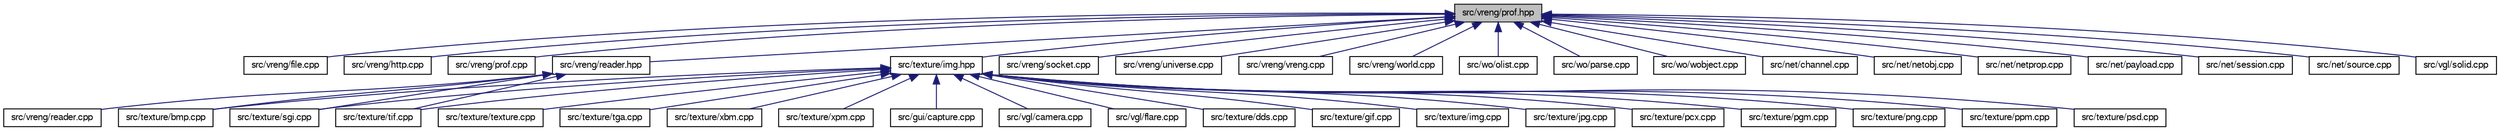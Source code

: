 digraph "src/vreng/prof.hpp"
{
 // LATEX_PDF_SIZE
  bgcolor="transparent";
  edge [fontname="FreeSans",fontsize="10",labelfontname="FreeSans",labelfontsize="10"];
  node [fontname="FreeSans",fontsize="10",shape=record];
  Node1 [label="src/vreng/prof.hpp",height=0.2,width=0.4,color="black", fillcolor="grey75", style="filled", fontcolor="black",tooltip=" "];
  Node1 -> Node2 [dir="back",color="midnightblue",fontsize="10",style="solid",fontname="FreeSans"];
  Node2 [label="src/vreng/file.cpp",height=0.2,width=0.4,color="black",URL="$a00023.html",tooltip=" "];
  Node1 -> Node3 [dir="back",color="midnightblue",fontsize="10",style="solid",fontname="FreeSans"];
  Node3 [label="src/vreng/http.cpp",height=0.2,width=0.4,color="black",URL="$a00035.html",tooltip=" "];
  Node1 -> Node4 [dir="back",color="midnightblue",fontsize="10",style="solid",fontname="FreeSans"];
  Node4 [label="src/vreng/prof.cpp",height=0.2,width=0.4,color="black",URL="$a00068.html",tooltip=" "];
  Node1 -> Node5 [dir="back",color="midnightblue",fontsize="10",style="solid",fontname="FreeSans"];
  Node5 [label="src/vreng/reader.hpp",height=0.2,width=0.4,color="black",URL="$a00077.html",tooltip=" "];
  Node5 -> Node6 [dir="back",color="midnightblue",fontsize="10",style="solid",fontname="FreeSans"];
  Node6 [label="src/vreng/reader.cpp",height=0.2,width=0.4,color="black",URL="$a00074.html",tooltip=" "];
  Node5 -> Node7 [dir="back",color="midnightblue",fontsize="10",style="solid",fontname="FreeSans"];
  Node7 [label="src/texture/bmp.cpp",height=0.2,width=0.4,color="black",URL="$a01025.html",tooltip=" "];
  Node5 -> Node8 [dir="back",color="midnightblue",fontsize="10",style="solid",fontname="FreeSans"];
  Node8 [label="src/texture/sgi.cpp",height=0.2,width=0.4,color="black",URL="$a01064.html",tooltip=" "];
  Node5 -> Node9 [dir="back",color="midnightblue",fontsize="10",style="solid",fontname="FreeSans"];
  Node9 [label="src/texture/tif.cpp",height=0.2,width=0.4,color="black",URL="$a01076.html",tooltip=" "];
  Node1 -> Node10 [dir="back",color="midnightblue",fontsize="10",style="solid",fontname="FreeSans"];
  Node10 [label="src/vreng/socket.cpp",height=0.2,width=0.4,color="black",URL="$a00086.html",tooltip=" "];
  Node1 -> Node11 [dir="back",color="midnightblue",fontsize="10",style="solid",fontname="FreeSans"];
  Node11 [label="src/vreng/universe.cpp",height=0.2,width=0.4,color="black",URL="$a00125.html",tooltip=" "];
  Node1 -> Node12 [dir="back",color="midnightblue",fontsize="10",style="solid",fontname="FreeSans"];
  Node12 [label="src/vreng/vreng.cpp",height=0.2,width=0.4,color="black",URL="$a00140.html",tooltip=" "];
  Node1 -> Node13 [dir="back",color="midnightblue",fontsize="10",style="solid",fontname="FreeSans"];
  Node13 [label="src/vreng/world.cpp",height=0.2,width=0.4,color="black",URL="$a00146.html",tooltip=" "];
  Node1 -> Node14 [dir="back",color="midnightblue",fontsize="10",style="solid",fontname="FreeSans"];
  Node14 [label="src/wo/olist.cpp",height=0.2,width=0.4,color="black",URL="$a00629.html",tooltip=" "];
  Node1 -> Node15 [dir="back",color="midnightblue",fontsize="10",style="solid",fontname="FreeSans"];
  Node15 [label="src/wo/parse.cpp",height=0.2,width=0.4,color="black",URL="$a00635.html",tooltip=" "];
  Node1 -> Node16 [dir="back",color="midnightblue",fontsize="10",style="solid",fontname="FreeSans"];
  Node16 [label="src/wo/wobject.cpp",height=0.2,width=0.4,color="black",URL="$a00863.html",tooltip=" "];
  Node1 -> Node17 [dir="back",color="midnightblue",fontsize="10",style="solid",fontname="FreeSans"];
  Node17 [label="src/net/channel.cpp",height=0.2,width=0.4,color="black",URL="$a00869.html",tooltip=" "];
  Node1 -> Node18 [dir="back",color="midnightblue",fontsize="10",style="solid",fontname="FreeSans"];
  Node18 [label="src/net/netobj.cpp",height=0.2,width=0.4,color="black",URL="$a00881.html",tooltip=" "];
  Node1 -> Node19 [dir="back",color="midnightblue",fontsize="10",style="solid",fontname="FreeSans"];
  Node19 [label="src/net/netprop.cpp",height=0.2,width=0.4,color="black",URL="$a00887.html",tooltip=" "];
  Node1 -> Node20 [dir="back",color="midnightblue",fontsize="10",style="solid",fontname="FreeSans"];
  Node20 [label="src/net/payload.cpp",height=0.2,width=0.4,color="black",URL="$a00899.html",tooltip=" "];
  Node1 -> Node21 [dir="back",color="midnightblue",fontsize="10",style="solid",fontname="FreeSans"];
  Node21 [label="src/net/session.cpp",height=0.2,width=0.4,color="black",URL="$a00917.html",tooltip=" "];
  Node1 -> Node22 [dir="back",color="midnightblue",fontsize="10",style="solid",fontname="FreeSans"];
  Node22 [label="src/net/source.cpp",height=0.2,width=0.4,color="black",URL="$a00923.html",tooltip=" "];
  Node1 -> Node23 [dir="back",color="midnightblue",fontsize="10",style="solid",fontname="FreeSans"];
  Node23 [label="src/vgl/solid.cpp",height=0.2,width=0.4,color="black",URL="$a00995.html",tooltip=" "];
  Node1 -> Node24 [dir="back",color="midnightblue",fontsize="10",style="solid",fontname="FreeSans"];
  Node24 [label="src/texture/img.hpp",height=0.2,width=0.4,color="black",URL="$a01043.html",tooltip=" "];
  Node24 -> Node25 [dir="back",color="midnightblue",fontsize="10",style="solid",fontname="FreeSans"];
  Node25 [label="src/gui/capture.cpp",height=0.2,width=0.4,color="black",URL="$a00200.html",tooltip=" "];
  Node24 -> Node26 [dir="back",color="midnightblue",fontsize="10",style="solid",fontname="FreeSans"];
  Node26 [label="src/vgl/camera.cpp",height=0.2,width=0.4,color="black",URL="$a00944.html",tooltip=" "];
  Node24 -> Node27 [dir="back",color="midnightblue",fontsize="10",style="solid",fontname="FreeSans"];
  Node27 [label="src/vgl/flare.cpp",height=0.2,width=0.4,color="black",URL="$a00959.html",tooltip=" "];
  Node24 -> Node7 [dir="back",color="midnightblue",fontsize="10",style="solid",fontname="FreeSans"];
  Node24 -> Node28 [dir="back",color="midnightblue",fontsize="10",style="solid",fontname="FreeSans"];
  Node28 [label="src/texture/dds.cpp",height=0.2,width=0.4,color="black",URL="$a01028.html",tooltip=" "];
  Node24 -> Node29 [dir="back",color="midnightblue",fontsize="10",style="solid",fontname="FreeSans"];
  Node29 [label="src/texture/gif.cpp",height=0.2,width=0.4,color="black",URL="$a01031.html",tooltip=" "];
  Node24 -> Node30 [dir="back",color="midnightblue",fontsize="10",style="solid",fontname="FreeSans"];
  Node30 [label="src/texture/img.cpp",height=0.2,width=0.4,color="black",URL="$a01040.html",tooltip=" "];
  Node24 -> Node31 [dir="back",color="midnightblue",fontsize="10",style="solid",fontname="FreeSans"];
  Node31 [label="src/texture/jpg.cpp",height=0.2,width=0.4,color="black",URL="$a01046.html",tooltip=" "];
  Node24 -> Node32 [dir="back",color="midnightblue",fontsize="10",style="solid",fontname="FreeSans"];
  Node32 [label="src/texture/pcx.cpp",height=0.2,width=0.4,color="black",URL="$a01049.html",tooltip=" "];
  Node24 -> Node33 [dir="back",color="midnightblue",fontsize="10",style="solid",fontname="FreeSans"];
  Node33 [label="src/texture/pgm.cpp",height=0.2,width=0.4,color="black",URL="$a01052.html",tooltip=" "];
  Node24 -> Node34 [dir="back",color="midnightblue",fontsize="10",style="solid",fontname="FreeSans"];
  Node34 [label="src/texture/png.cpp",height=0.2,width=0.4,color="black",URL="$a01055.html",tooltip=" "];
  Node24 -> Node35 [dir="back",color="midnightblue",fontsize="10",style="solid",fontname="FreeSans"];
  Node35 [label="src/texture/ppm.cpp",height=0.2,width=0.4,color="black",URL="$a01058.html",tooltip=" "];
  Node24 -> Node36 [dir="back",color="midnightblue",fontsize="10",style="solid",fontname="FreeSans"];
  Node36 [label="src/texture/psd.cpp",height=0.2,width=0.4,color="black",URL="$a01061.html",tooltip=" "];
  Node24 -> Node8 [dir="back",color="midnightblue",fontsize="10",style="solid",fontname="FreeSans"];
  Node24 -> Node37 [dir="back",color="midnightblue",fontsize="10",style="solid",fontname="FreeSans"];
  Node37 [label="src/texture/texture.cpp",height=0.2,width=0.4,color="black",URL="$a01067.html",tooltip=" "];
  Node24 -> Node38 [dir="back",color="midnightblue",fontsize="10",style="solid",fontname="FreeSans"];
  Node38 [label="src/texture/tga.cpp",height=0.2,width=0.4,color="black",URL="$a01073.html",tooltip=" "];
  Node24 -> Node9 [dir="back",color="midnightblue",fontsize="10",style="solid",fontname="FreeSans"];
  Node24 -> Node39 [dir="back",color="midnightblue",fontsize="10",style="solid",fontname="FreeSans"];
  Node39 [label="src/texture/xbm.cpp",height=0.2,width=0.4,color="black",URL="$a01085.html",tooltip=" "];
  Node24 -> Node40 [dir="back",color="midnightblue",fontsize="10",style="solid",fontname="FreeSans"];
  Node40 [label="src/texture/xpm.cpp",height=0.2,width=0.4,color="black",URL="$a01088.html",tooltip=" "];
}
